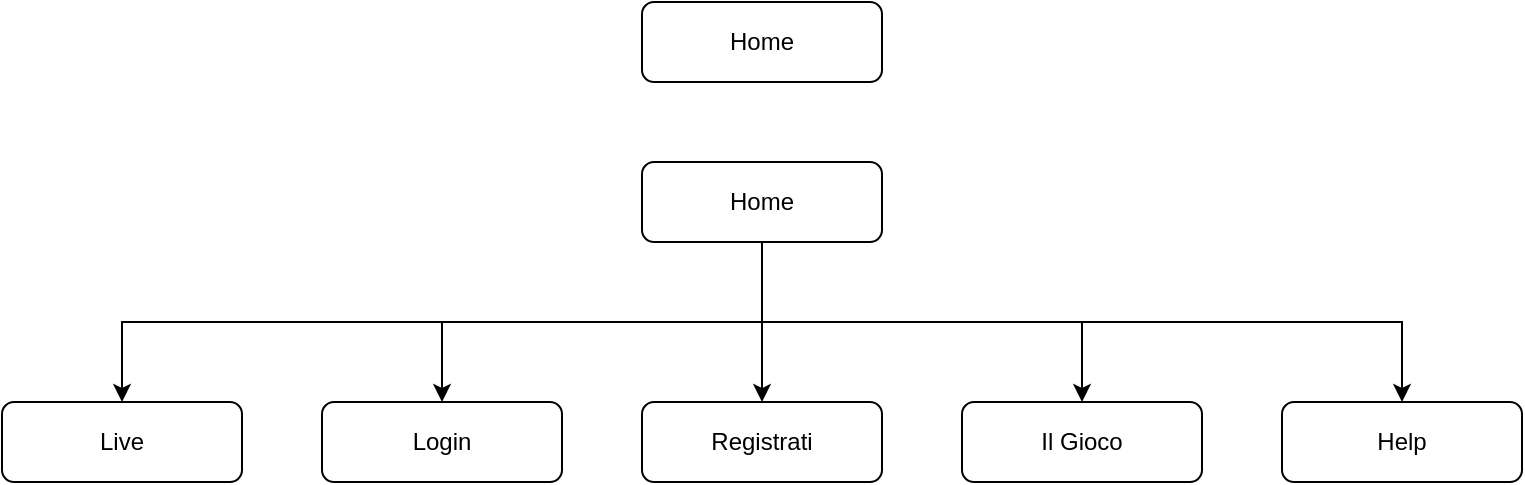 <mxfile version="12.2.6" type="device" pages="1"><diagram id="3kH2NPrB_doesOO3OI7J" name="Page-1"><mxGraphModel dx="868" dy="450" grid="1" gridSize="10" guides="1" tooltips="1" connect="1" arrows="1" fold="1" page="1" pageScale="1" pageWidth="827" pageHeight="1169" math="0" shadow="0"><root><mxCell id="0"/><mxCell id="1" parent="0"/><mxCell id="p8-2Iuxs31TjxBzEKIUE-1" value="Home" style="rounded=1;whiteSpace=wrap;html=1;" vertex="1" parent="1"><mxGeometry x="320" width="120" height="40" as="geometry"/></mxCell><mxCell id="p8-2Iuxs31TjxBzEKIUE-2" value="Login" style="rounded=1;whiteSpace=wrap;html=1;" vertex="1" parent="1"><mxGeometry x="160" y="200" width="120" height="40" as="geometry"/></mxCell><mxCell id="p8-2Iuxs31TjxBzEKIUE-10" style="edgeStyle=orthogonalEdgeStyle;rounded=0;orthogonalLoop=1;jettySize=auto;html=1;exitX=0.5;exitY=1;exitDx=0;exitDy=0;entryX=0.5;entryY=0;entryDx=0;entryDy=0;" edge="1" parent="1" source="p8-2Iuxs31TjxBzEKIUE-3" target="p8-2Iuxs31TjxBzEKIUE-7"><mxGeometry relative="1" as="geometry"/></mxCell><mxCell id="p8-2Iuxs31TjxBzEKIUE-11" style="edgeStyle=orthogonalEdgeStyle;rounded=0;orthogonalLoop=1;jettySize=auto;html=1;exitX=0.5;exitY=1;exitDx=0;exitDy=0;entryX=0.5;entryY=0;entryDx=0;entryDy=0;" edge="1" parent="1" source="p8-2Iuxs31TjxBzEKIUE-3" target="p8-2Iuxs31TjxBzEKIUE-2"><mxGeometry relative="1" as="geometry"/></mxCell><mxCell id="p8-2Iuxs31TjxBzEKIUE-12" style="edgeStyle=orthogonalEdgeStyle;rounded=0;orthogonalLoop=1;jettySize=auto;html=1;exitX=0.5;exitY=1;exitDx=0;exitDy=0;entryX=0.5;entryY=0;entryDx=0;entryDy=0;" edge="1" parent="1" source="p8-2Iuxs31TjxBzEKIUE-3" target="p8-2Iuxs31TjxBzEKIUE-5"><mxGeometry relative="1" as="geometry"/></mxCell><mxCell id="p8-2Iuxs31TjxBzEKIUE-13" style="edgeStyle=orthogonalEdgeStyle;rounded=0;orthogonalLoop=1;jettySize=auto;html=1;exitX=0.5;exitY=1;exitDx=0;exitDy=0;entryX=0.5;entryY=0;entryDx=0;entryDy=0;" edge="1" parent="1" source="p8-2Iuxs31TjxBzEKIUE-3" target="p8-2Iuxs31TjxBzEKIUE-4"><mxGeometry relative="1" as="geometry"/></mxCell><mxCell id="p8-2Iuxs31TjxBzEKIUE-15" style="edgeStyle=orthogonalEdgeStyle;rounded=0;orthogonalLoop=1;jettySize=auto;html=1;exitX=0.5;exitY=1;exitDx=0;exitDy=0;entryX=0.5;entryY=0;entryDx=0;entryDy=0;" edge="1" parent="1" source="p8-2Iuxs31TjxBzEKIUE-3" target="p8-2Iuxs31TjxBzEKIUE-6"><mxGeometry relative="1" as="geometry"/></mxCell><mxCell id="p8-2Iuxs31TjxBzEKIUE-3" value="Home" style="rounded=1;whiteSpace=wrap;html=1;" vertex="1" parent="1"><mxGeometry x="320" y="80" width="120" height="40" as="geometry"/></mxCell><mxCell id="p8-2Iuxs31TjxBzEKIUE-4" value="Il Gioco" style="rounded=1;whiteSpace=wrap;html=1;" vertex="1" parent="1"><mxGeometry x="480" y="200" width="120" height="40" as="geometry"/></mxCell><mxCell id="p8-2Iuxs31TjxBzEKIUE-5" value="Registrati" style="rounded=1;whiteSpace=wrap;html=1;" vertex="1" parent="1"><mxGeometry x="320" y="200" width="120" height="40" as="geometry"/></mxCell><mxCell id="p8-2Iuxs31TjxBzEKIUE-6" value="Help" style="rounded=1;whiteSpace=wrap;html=1;" vertex="1" parent="1"><mxGeometry x="640" y="200" width="120" height="40" as="geometry"/></mxCell><mxCell id="p8-2Iuxs31TjxBzEKIUE-7" value="Live" style="rounded=1;whiteSpace=wrap;html=1;" vertex="1" parent="1"><mxGeometry y="200" width="120" height="40" as="geometry"/></mxCell></root></mxGraphModel></diagram></mxfile>